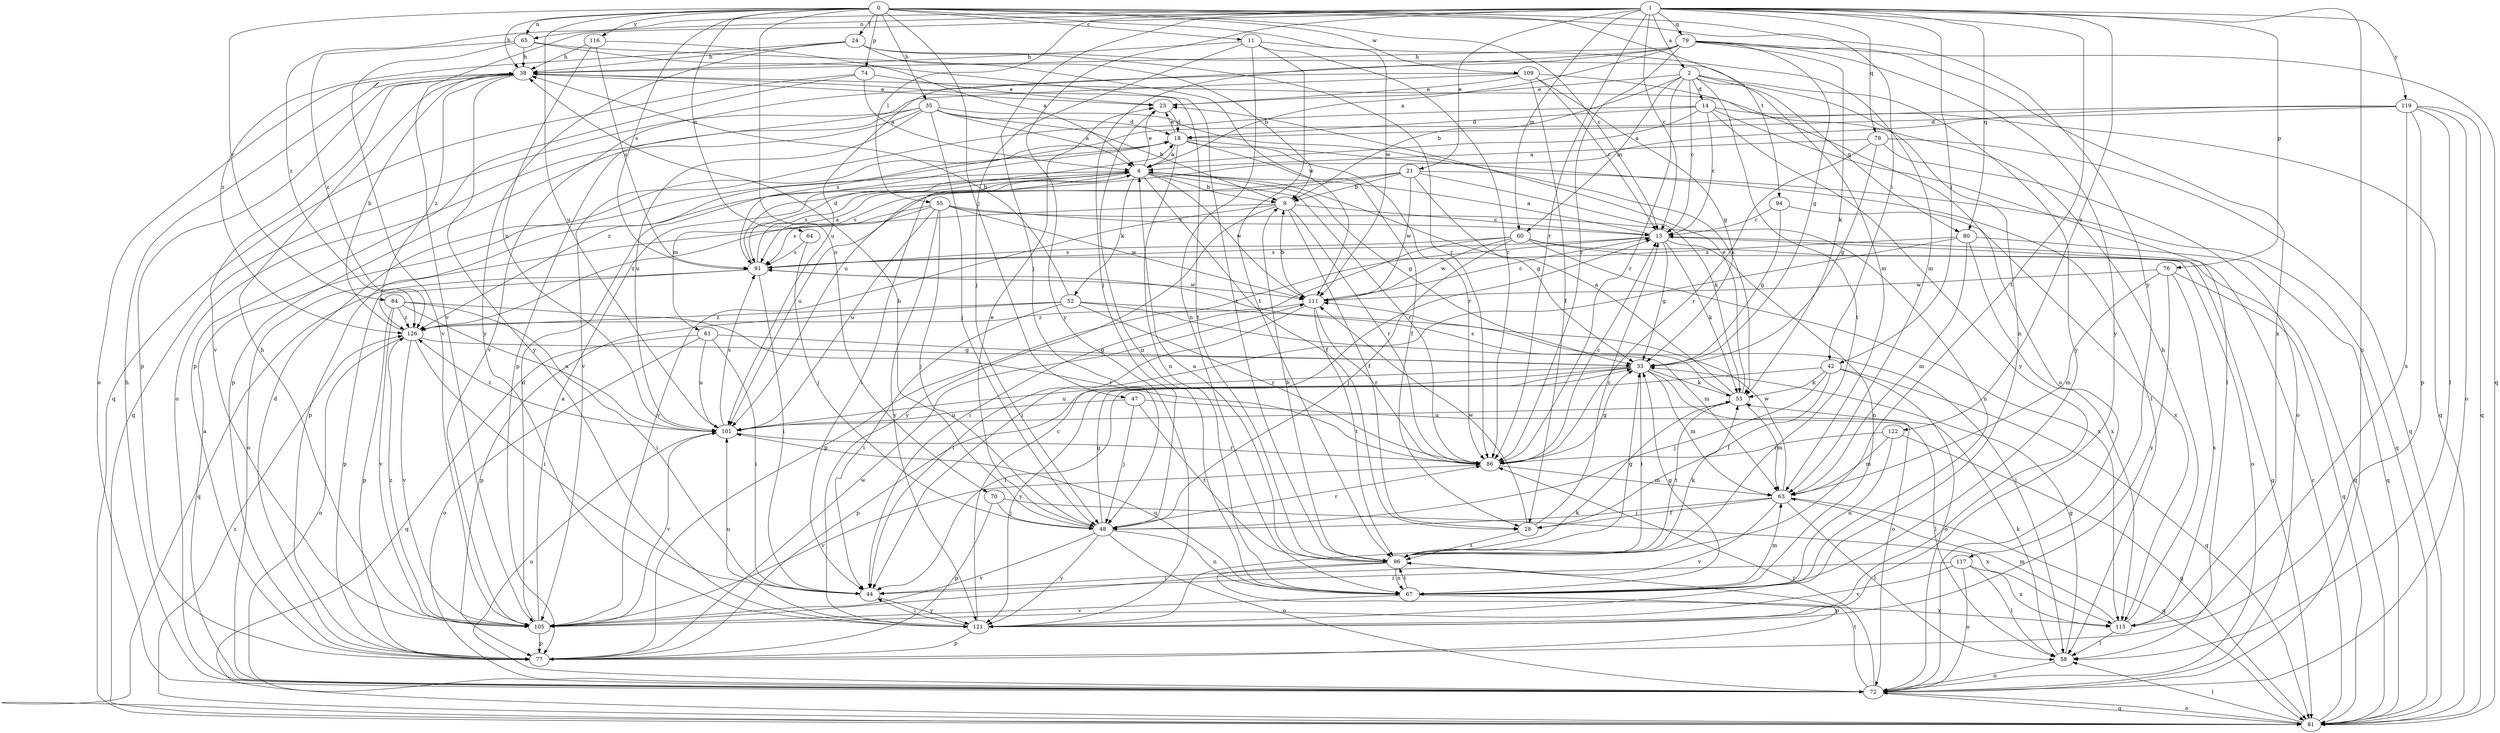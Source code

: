 strict digraph  {
0;
1;
2;
4;
9;
11;
13;
14;
18;
21;
23;
24;
28;
33;
35;
38;
42;
44;
47;
48;
52;
53;
55;
58;
60;
61;
63;
64;
65;
67;
70;
72;
74;
76;
77;
78;
79;
80;
81;
84;
86;
91;
94;
96;
101;
105;
109;
111;
115;
116;
117;
119;
121;
122;
126;
0 -> 11  [label=c];
0 -> 13  [label=c];
0 -> 24  [label=f];
0 -> 35  [label=h];
0 -> 38  [label=h];
0 -> 42  [label=i];
0 -> 47  [label=j];
0 -> 64  [label=n];
0 -> 65  [label=n];
0 -> 70  [label=o];
0 -> 74  [label=p];
0 -> 84  [label=r];
0 -> 91  [label=s];
0 -> 94  [label=t];
0 -> 101  [label=u];
0 -> 109  [label=w];
0 -> 111  [label=w];
0 -> 116  [label=y];
0 -> 117  [label=y];
1 -> 2  [label=a];
1 -> 13  [label=c];
1 -> 21  [label=e];
1 -> 42  [label=i];
1 -> 48  [label=j];
1 -> 55  [label=l];
1 -> 60  [label=m];
1 -> 65  [label=n];
1 -> 72  [label=o];
1 -> 76  [label=p];
1 -> 78  [label=q];
1 -> 79  [label=q];
1 -> 80  [label=q];
1 -> 86  [label=r];
1 -> 96  [label=t];
1 -> 105  [label=v];
1 -> 119  [label=y];
1 -> 121  [label=y];
1 -> 122  [label=z];
1 -> 126  [label=z];
2 -> 9  [label=b];
2 -> 13  [label=c];
2 -> 14  [label=d];
2 -> 23  [label=e];
2 -> 60  [label=m];
2 -> 67  [label=n];
2 -> 80  [label=q];
2 -> 86  [label=r];
2 -> 96  [label=t];
2 -> 121  [label=y];
4 -> 9  [label=b];
4 -> 23  [label=e];
4 -> 28  [label=f];
4 -> 33  [label=g];
4 -> 44  [label=i];
4 -> 52  [label=k];
4 -> 61  [label=m];
4 -> 77  [label=p];
4 -> 86  [label=r];
4 -> 91  [label=s];
4 -> 111  [label=w];
9 -> 13  [label=c];
9 -> 28  [label=f];
9 -> 72  [label=o];
9 -> 86  [label=r];
9 -> 105  [label=v];
9 -> 121  [label=y];
11 -> 38  [label=h];
11 -> 48  [label=j];
11 -> 63  [label=m];
11 -> 67  [label=n];
11 -> 86  [label=r];
11 -> 96  [label=t];
13 -> 4  [label=a];
13 -> 33  [label=g];
13 -> 53  [label=k];
13 -> 67  [label=n];
13 -> 77  [label=p];
13 -> 81  [label=q];
13 -> 91  [label=s];
14 -> 4  [label=a];
14 -> 13  [label=c];
14 -> 18  [label=d];
14 -> 58  [label=l];
14 -> 81  [label=q];
14 -> 105  [label=v];
14 -> 121  [label=y];
18 -> 4  [label=a];
18 -> 23  [label=e];
18 -> 28  [label=f];
18 -> 58  [label=l];
18 -> 67  [label=n];
18 -> 86  [label=r];
18 -> 126  [label=z];
21 -> 9  [label=b];
21 -> 33  [label=g];
21 -> 53  [label=k];
21 -> 81  [label=q];
21 -> 91  [label=s];
21 -> 101  [label=u];
21 -> 111  [label=w];
23 -> 18  [label=d];
23 -> 67  [label=n];
24 -> 9  [label=b];
24 -> 38  [label=h];
24 -> 63  [label=m];
24 -> 86  [label=r];
24 -> 121  [label=y];
24 -> 126  [label=z];
28 -> 13  [label=c];
28 -> 96  [label=t];
28 -> 111  [label=w];
33 -> 53  [label=k];
33 -> 63  [label=m];
33 -> 72  [label=o];
33 -> 77  [label=p];
33 -> 96  [label=t];
33 -> 101  [label=u];
33 -> 121  [label=y];
35 -> 4  [label=a];
35 -> 9  [label=b];
35 -> 18  [label=d];
35 -> 48  [label=j];
35 -> 53  [label=k];
35 -> 72  [label=o];
35 -> 77  [label=p];
35 -> 81  [label=q];
35 -> 101  [label=u];
38 -> 23  [label=e];
38 -> 72  [label=o];
38 -> 77  [label=p];
38 -> 96  [label=t];
38 -> 105  [label=v];
38 -> 121  [label=y];
38 -> 126  [label=z];
42 -> 28  [label=f];
42 -> 44  [label=i];
42 -> 48  [label=j];
42 -> 53  [label=k];
42 -> 72  [label=o];
42 -> 81  [label=q];
44 -> 121  [label=y];
47 -> 48  [label=j];
47 -> 58  [label=l];
47 -> 96  [label=t];
47 -> 101  [label=u];
48 -> 23  [label=e];
48 -> 33  [label=g];
48 -> 38  [label=h];
48 -> 67  [label=n];
48 -> 72  [label=o];
48 -> 86  [label=r];
48 -> 105  [label=v];
48 -> 121  [label=y];
52 -> 38  [label=h];
52 -> 44  [label=i];
52 -> 58  [label=l];
52 -> 63  [label=m];
52 -> 77  [label=p];
52 -> 86  [label=r];
52 -> 126  [label=z];
53 -> 4  [label=a];
53 -> 23  [label=e];
53 -> 63  [label=m];
53 -> 91  [label=s];
53 -> 96  [label=t];
53 -> 101  [label=u];
55 -> 13  [label=c];
55 -> 48  [label=j];
55 -> 67  [label=n];
55 -> 91  [label=s];
55 -> 101  [label=u];
55 -> 111  [label=w];
55 -> 121  [label=y];
55 -> 126  [label=z];
58 -> 33  [label=g];
58 -> 53  [label=k];
58 -> 72  [label=o];
60 -> 44  [label=i];
60 -> 48  [label=j];
60 -> 72  [label=o];
60 -> 81  [label=q];
60 -> 91  [label=s];
60 -> 111  [label=w];
60 -> 115  [label=x];
61 -> 33  [label=g];
61 -> 44  [label=i];
61 -> 72  [label=o];
61 -> 81  [label=q];
61 -> 101  [label=u];
63 -> 28  [label=f];
63 -> 48  [label=j];
63 -> 58  [label=l];
63 -> 81  [label=q];
63 -> 105  [label=v];
63 -> 111  [label=w];
64 -> 48  [label=j];
64 -> 91  [label=s];
65 -> 38  [label=h];
65 -> 96  [label=t];
65 -> 105  [label=v];
65 -> 111  [label=w];
65 -> 126  [label=z];
67 -> 33  [label=g];
67 -> 63  [label=m];
67 -> 96  [label=t];
67 -> 101  [label=u];
67 -> 105  [label=v];
67 -> 115  [label=x];
70 -> 48  [label=j];
70 -> 77  [label=p];
70 -> 115  [label=x];
72 -> 4  [label=a];
72 -> 38  [label=h];
72 -> 81  [label=q];
72 -> 86  [label=r];
72 -> 96  [label=t];
72 -> 101  [label=u];
74 -> 4  [label=a];
74 -> 23  [label=e];
74 -> 77  [label=p];
74 -> 81  [label=q];
76 -> 63  [label=m];
76 -> 81  [label=q];
76 -> 111  [label=w];
76 -> 115  [label=x];
76 -> 121  [label=y];
77 -> 18  [label=d];
77 -> 111  [label=w];
78 -> 4  [label=a];
78 -> 33  [label=g];
78 -> 72  [label=o];
78 -> 81  [label=q];
78 -> 86  [label=r];
79 -> 4  [label=a];
79 -> 33  [label=g];
79 -> 38  [label=h];
79 -> 48  [label=j];
79 -> 53  [label=k];
79 -> 81  [label=q];
79 -> 86  [label=r];
79 -> 101  [label=u];
79 -> 115  [label=x];
79 -> 121  [label=y];
80 -> 44  [label=i];
80 -> 63  [label=m];
80 -> 81  [label=q];
80 -> 91  [label=s];
80 -> 115  [label=x];
81 -> 13  [label=c];
81 -> 58  [label=l];
81 -> 72  [label=o];
81 -> 126  [label=z];
84 -> 44  [label=i];
84 -> 77  [label=p];
84 -> 86  [label=r];
84 -> 101  [label=u];
84 -> 105  [label=v];
84 -> 126  [label=z];
86 -> 13  [label=c];
86 -> 33  [label=g];
86 -> 63  [label=m];
86 -> 105  [label=v];
91 -> 4  [label=a];
91 -> 18  [label=d];
91 -> 44  [label=i];
91 -> 77  [label=p];
91 -> 81  [label=q];
91 -> 111  [label=w];
94 -> 13  [label=c];
94 -> 33  [label=g];
94 -> 115  [label=x];
96 -> 4  [label=a];
96 -> 9  [label=b];
96 -> 33  [label=g];
96 -> 44  [label=i];
96 -> 53  [label=k];
96 -> 67  [label=n];
96 -> 77  [label=p];
101 -> 86  [label=r];
101 -> 91  [label=s];
101 -> 105  [label=v];
101 -> 126  [label=z];
105 -> 4  [label=a];
105 -> 18  [label=d];
105 -> 38  [label=h];
105 -> 77  [label=p];
105 -> 126  [label=z];
109 -> 13  [label=c];
109 -> 23  [label=e];
109 -> 28  [label=f];
109 -> 33  [label=g];
109 -> 72  [label=o];
109 -> 77  [label=p];
109 -> 105  [label=v];
111 -> 9  [label=b];
111 -> 13  [label=c];
111 -> 44  [label=i];
111 -> 86  [label=r];
111 -> 96  [label=t];
111 -> 126  [label=z];
115 -> 38  [label=h];
115 -> 58  [label=l];
115 -> 63  [label=m];
116 -> 4  [label=a];
116 -> 38  [label=h];
116 -> 91  [label=s];
116 -> 101  [label=u];
117 -> 44  [label=i];
117 -> 58  [label=l];
117 -> 72  [label=o];
117 -> 105  [label=v];
117 -> 115  [label=x];
119 -> 18  [label=d];
119 -> 58  [label=l];
119 -> 72  [label=o];
119 -> 77  [label=p];
119 -> 81  [label=q];
119 -> 91  [label=s];
119 -> 101  [label=u];
119 -> 115  [label=x];
121 -> 13  [label=c];
121 -> 44  [label=i];
121 -> 53  [label=k];
121 -> 77  [label=p];
121 -> 101  [label=u];
122 -> 63  [label=m];
122 -> 67  [label=n];
122 -> 81  [label=q];
122 -> 86  [label=r];
126 -> 33  [label=g];
126 -> 38  [label=h];
126 -> 44  [label=i];
126 -> 72  [label=o];
126 -> 105  [label=v];
}
